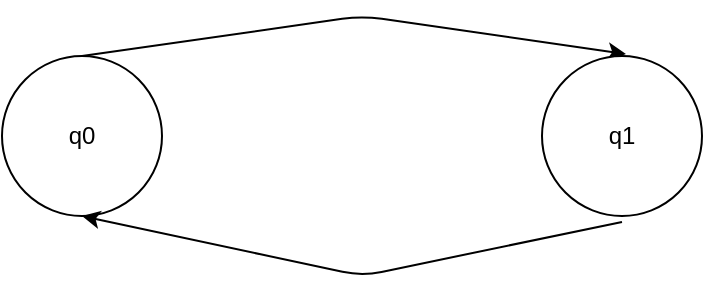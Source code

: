 <mxfile>
    <diagram id="IrGJlejZBkv3RkU_xRa8" name="Seite-1">
        <mxGraphModel dx="562" dy="403" grid="1" gridSize="10" guides="1" tooltips="1" connect="1" arrows="1" fold="1" page="1" pageScale="1" pageWidth="827" pageHeight="1169" math="0" shadow="0">
            <root>
                <mxCell id="0"/>
                <mxCell id="1" parent="0"/>
                <mxCell id="4" style="edgeStyle=none;html=1;entryX=0.519;entryY=0.106;entryDx=0;entryDy=0;entryPerimeter=0;exitX=0.5;exitY=0;exitDx=0;exitDy=0;" edge="1" parent="1" source="2" target="3">
                    <mxGeometry relative="1" as="geometry">
                        <Array as="points">
                            <mxPoint x="270" y="130"/>
                        </Array>
                    </mxGeometry>
                </mxCell>
                <mxCell id="2" value="q0" style="ellipse;whiteSpace=wrap;html=1;" vertex="1" parent="1">
                    <mxGeometry x="90" y="150" width="80" height="80" as="geometry"/>
                </mxCell>
                <mxCell id="5" style="edgeStyle=none;html=1;entryX=0.5;entryY=1;entryDx=0;entryDy=0;exitX=0.5;exitY=0.913;exitDx=0;exitDy=0;exitPerimeter=0;" edge="1" parent="1" source="3" target="2">
                    <mxGeometry relative="1" as="geometry">
                        <Array as="points">
                            <mxPoint x="270" y="260"/>
                        </Array>
                    </mxGeometry>
                </mxCell>
                <mxCell id="3" value="q1" style="ellipse;whiteSpace=wrap;html=1;perimeterSpacing=12;fillStyle=auto;" vertex="1" parent="1">
                    <mxGeometry x="360" y="150" width="80" height="80" as="geometry"/>
                </mxCell>
            </root>
        </mxGraphModel>
    </diagram>
</mxfile>